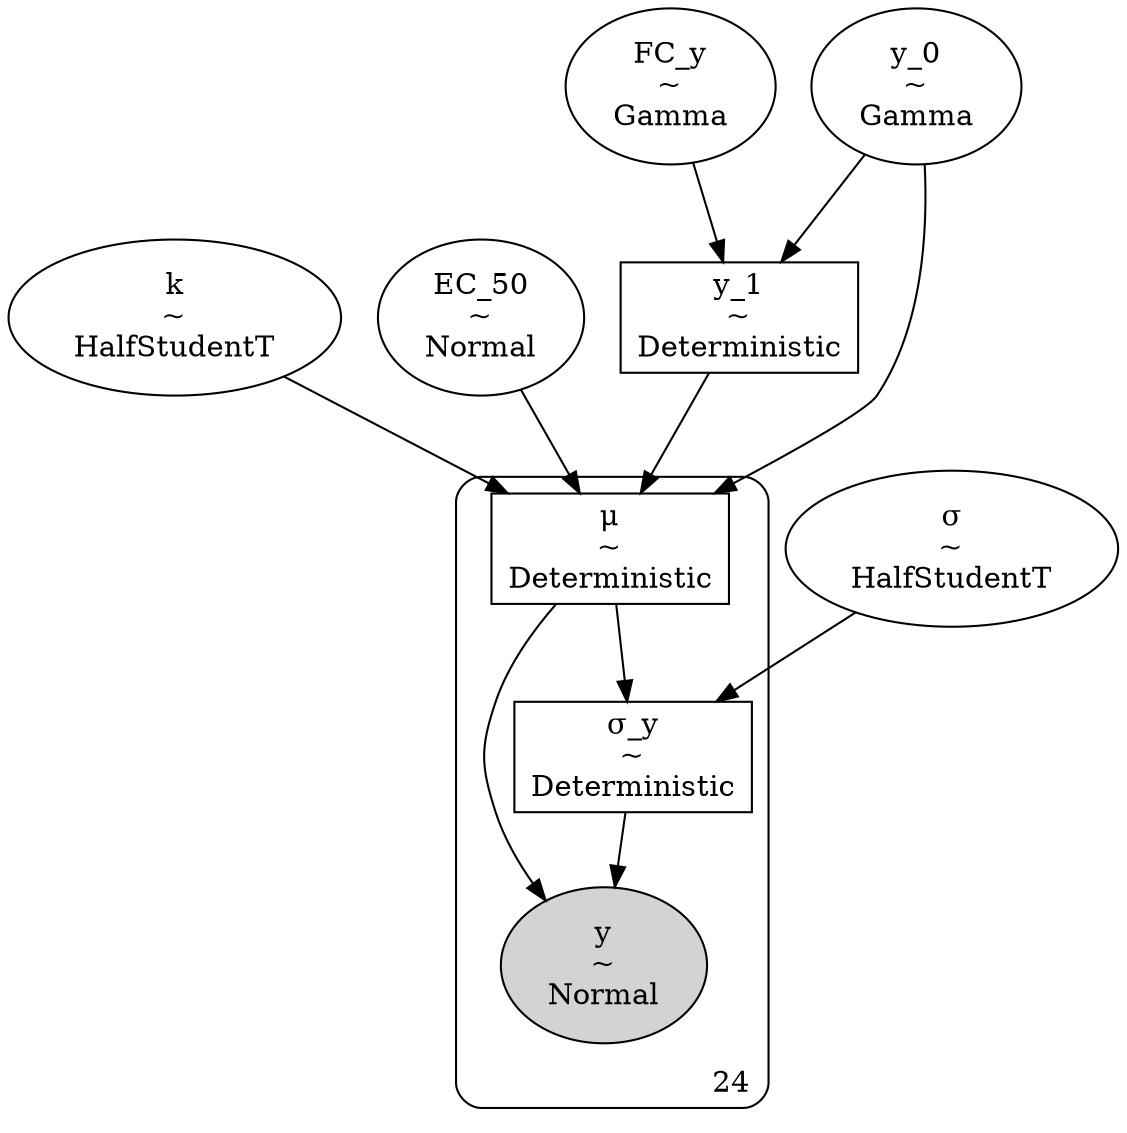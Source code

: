 digraph {
	k [label="k
~
HalfStudentT" shape=ellipse]
	"σ" [label="σ
~
HalfStudentT" shape=ellipse]
	EC_50 [label="EC_50
~
Normal" shape=ellipse]
	y_0 [label="y_0
~
Gamma" shape=ellipse]
	FC_y [label="FC_y
~
Gamma" shape=ellipse]
	y_1 [label="y_1
~
Deterministic" shape=box]
	subgraph cluster24 {
		"σ_y" [label="σ_y
~
Deterministic" shape=box]
		"μ" [label="μ
~
Deterministic" shape=box]
		y [label="y
~
Normal" shape=ellipse style=filled]
		label=24 labeljust=r labelloc=b style=rounded
	}
	y_0 -> y_1
	FC_y -> y_1
	y_0 -> "μ"
	EC_50 -> "μ"
	k -> "μ"
	y_1 -> "μ"
	"σ" -> "σ_y"
	"μ" -> "σ_y"
	"σ_y" -> y
	"μ" -> y
}
